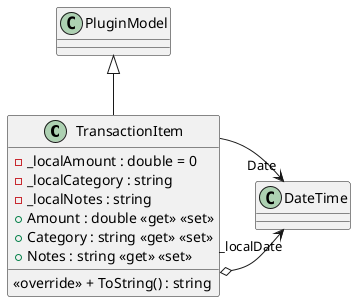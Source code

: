@startuml
class TransactionItem {
    - _localAmount : double = 0
    - _localCategory : string
    - _localNotes : string
    + Amount : double <<get>> <<set>>
    + Category : string <<get>> <<set>>
    + Notes : string <<get>> <<set>>
    <<override>> + ToString() : string
}
PluginModel <|-- TransactionItem
TransactionItem o-> "_localDate" DateTime
TransactionItem --> "Date" DateTime
@enduml
